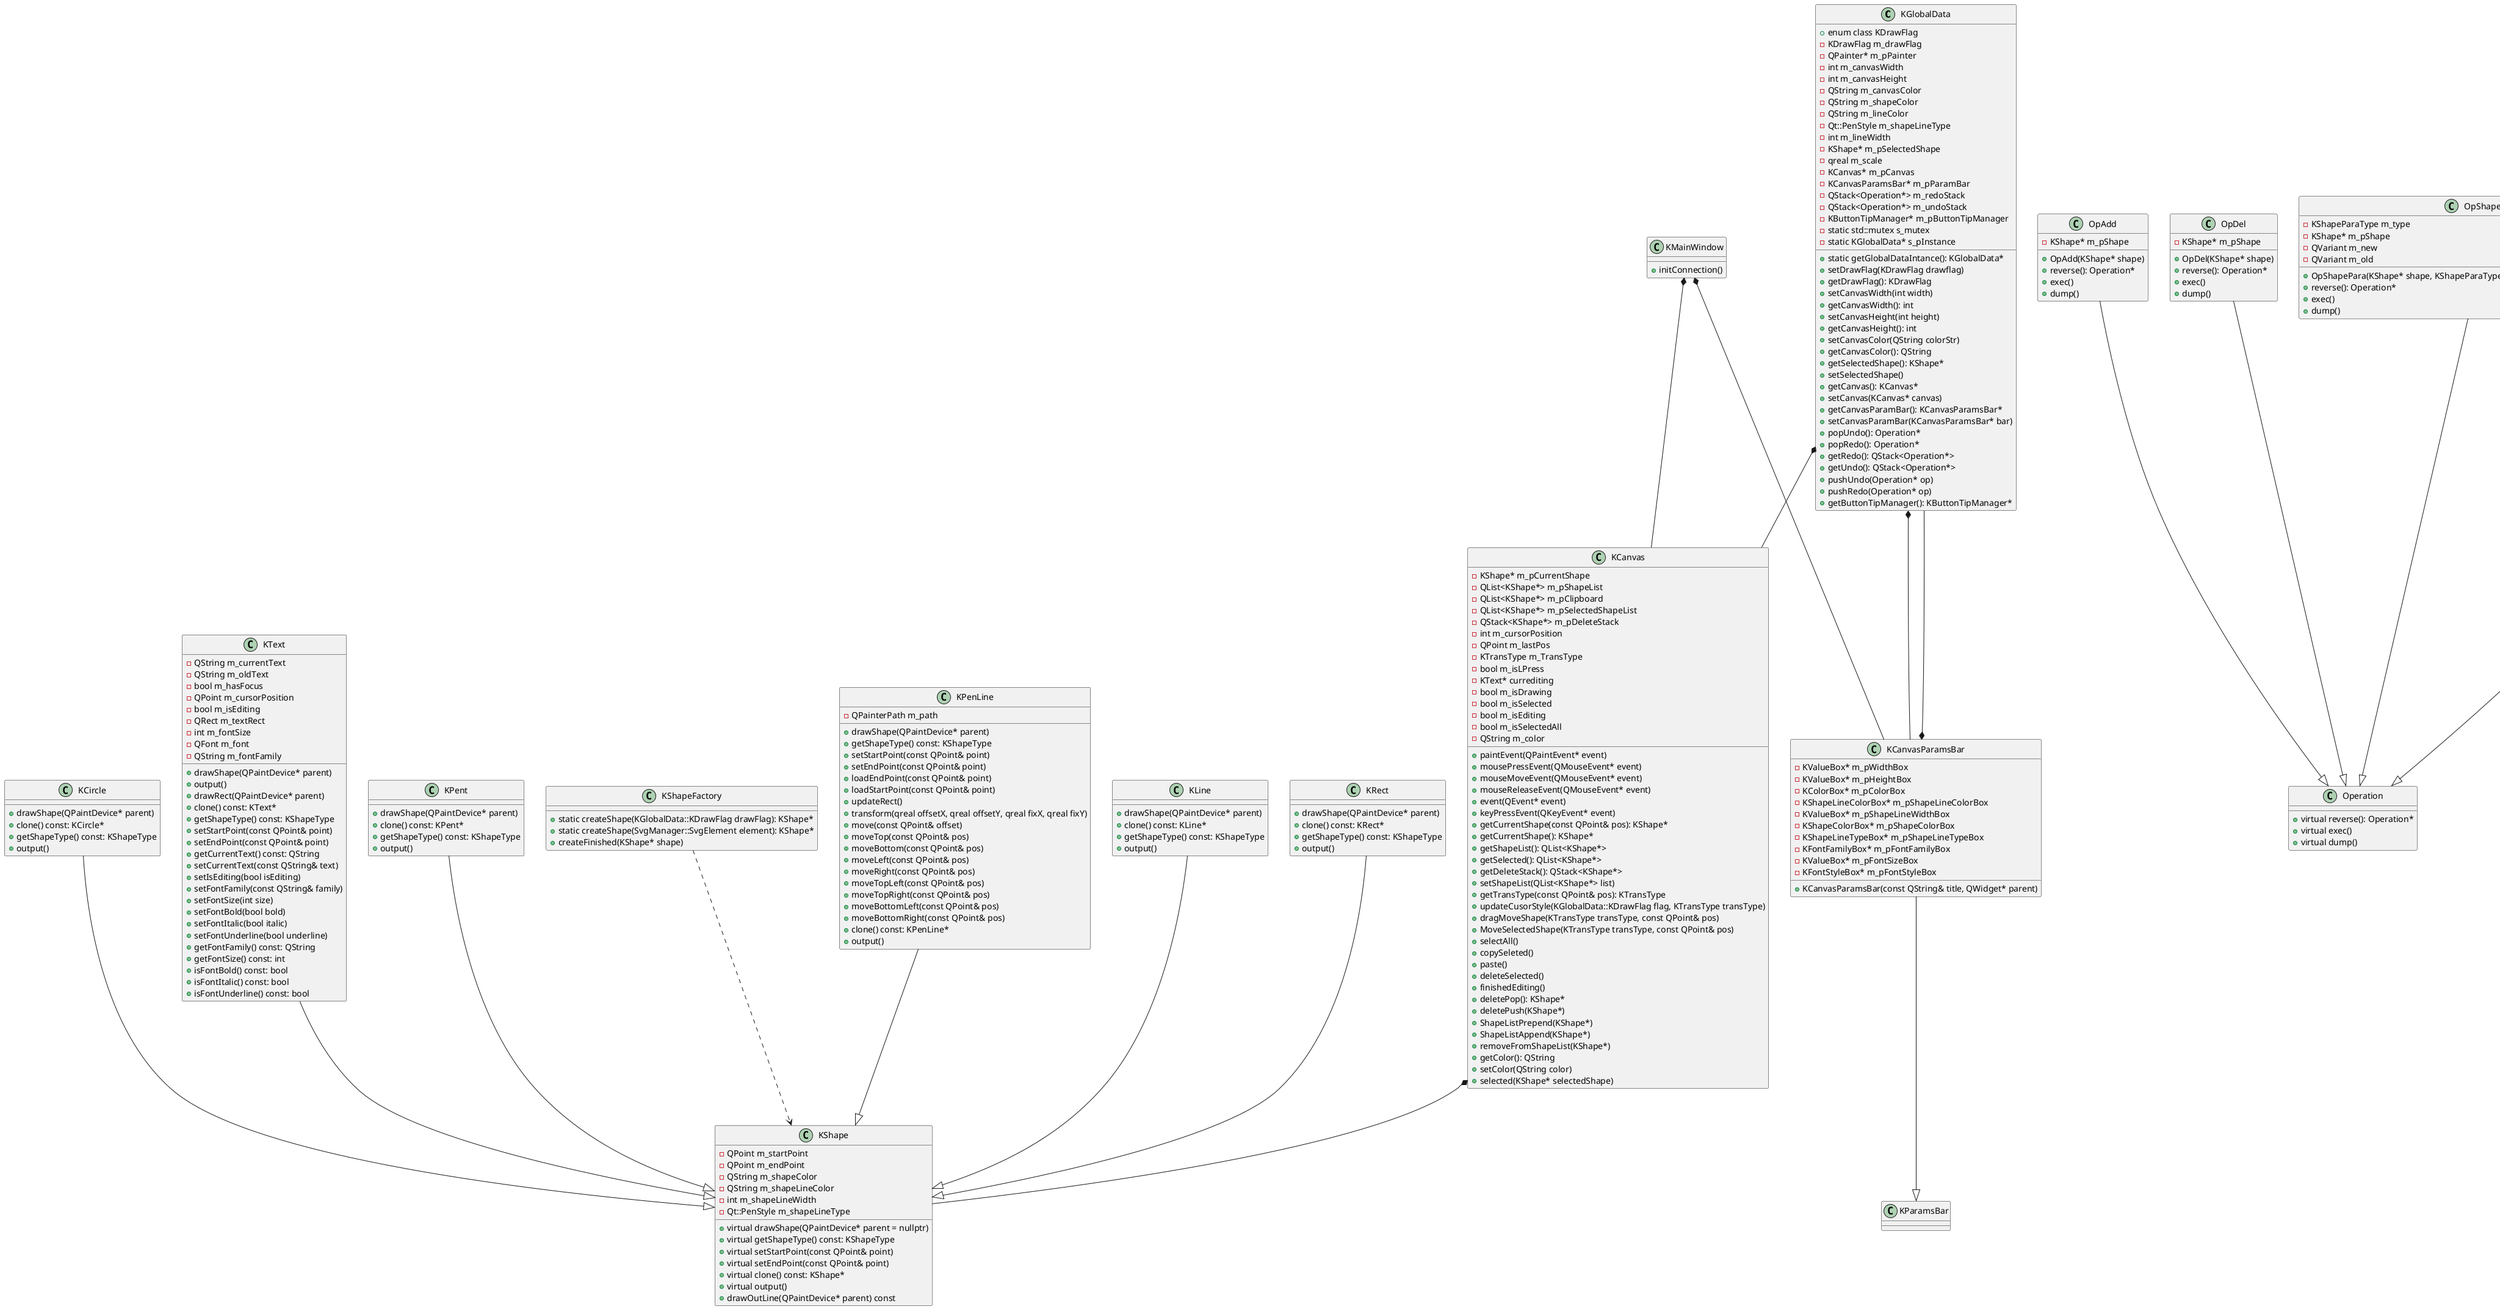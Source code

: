 @startuml

' 全局数据管理类
class KGlobalData {
    +enum class KDrawFlag
    +static getGlobalDataIntance(): KGlobalData*
    +setDrawFlag(KDrawFlag drawflag)
    +getDrawFlag(): KDrawFlag
    +setCanvasWidth(int width)
    +getCanvasWidth(): int
    +setCanvasHeight(int height)
    +getCanvasHeight(): int
    +setCanvasColor(QString colorStr)
    +getCanvasColor(): QString
    +getSelectedShape(): KShape*
    +setSelectedShape()
    +getCanvas(): KCanvas*
    +setCanvas(KCanvas* canvas)
    +getCanvasParamBar(): KCanvasParamsBar*
    +setCanvasParamBar(KCanvasParamsBar* bar)
    +popUndo(): Operation*
    +popRedo(): Operation*
    +getRedo(): QStack<Operation*>
    +getUndo(): QStack<Operation*>
    +pushUndo(Operation* op)
    +pushRedo(Operation* op)
    +getButtonTipManager(): KButtonTipManager*
    -KDrawFlag m_drawFlag
    -QPainter* m_pPainter
    -int m_canvasWidth
    -int m_canvasHeight
    -QString m_canvasColor
    -QString m_shapeColor
    -QString m_lineColor
    -Qt::PenStyle m_shapeLineType
    -int m_lineWidth
    -KShape* m_pSelectedShape
    -qreal m_scale
    -KCanvas* m_pCanvas
    -KCanvasParamsBar* m_pParamBar
    -QStack<Operation*> m_redoStack
    -QStack<Operation*> m_undoStack
    -KButtonTipManager* m_pButtonTipManager
    -static std::mutex s_mutex
    -static KGlobalData* s_pInstance
}

' 图形基类
class KShape {
    +virtual drawShape(QPaintDevice* parent = nullptr)
    +virtual getShapeType() const: KShapeType
    +virtual setStartPoint(const QPoint& point)
    +virtual setEndPoint(const QPoint& point)
    +virtual clone() const: KShape*
    +virtual output()
    +drawOutLine(QPaintDevice* parent) const
    -QPoint m_startPoint
    -QPoint m_endPoint
    -QString m_shapeColor
    -QString m_shapeLineColor
    -int m_shapeLineWidth
    -Qt::PenStyle m_shapeLineType
}

' 画笔自由绘制类
class KPenLine {
    +drawShape(QPaintDevice* parent)
    +getShapeType() const: KShapeType
    +setStartPoint(const QPoint& point)
    +setEndPoint(const QPoint& point)
    +loadEndPoint(const QPoint& point)
    +loadStartPoint(const QPoint& point)
    +updateRect()
    +transform(qreal offsetX, qreal offsetY, qreal fixX, qreal fixY)
    +move(const QPoint& offset)
    +moveTop(const QPoint& pos)
    +moveBottom(const QPoint& pos)
    +moveLeft(const QPoint& pos)
    +moveRight(const QPoint& pos)
    +moveTopLeft(const QPoint& pos)
    +moveTopRight(const QPoint& pos)
    +moveBottomLeft(const QPoint& pos)
    +moveBottomRight(const QPoint& pos)
    +clone() const: KPenLine*
    +output()
    -QPainterPath m_path
}

' 直线类
class KLine {
    +drawShape(QPaintDevice* parent)
    +clone() const: KLine*
    +getShapeType() const: KShapeType
    +output()
}

' 矩形类
class KRect {
    +drawShape(QPaintDevice* parent)
    +clone() const: KRect*
    +getShapeType() const: KShapeType
    +output()
}

' 圆形类
class KCircle {
    +drawShape(QPaintDevice* parent)
    +clone() const: KCircle*
    +getShapeType() const: KShapeType
    +output()
}

' 文本类
class KText {
    +drawShape(QPaintDevice* parent)
    +output()
    +drawRect(QPaintDevice* parent)
    +clone() const: KText*
    +getShapeType() const: KShapeType
    +setStartPoint(const QPoint& point)
    +setEndPoint(const QPoint& point)
    +getCurrentText() const: QString
    +setCurrentText(const QString& text)
    +setIsEditing(bool isEditing)
    +setFontFamily(const QString& family)
    +setFontSize(int size)
    +setFontBold(bool bold)
    +setFontItalic(bool italic)
    +setFontUnderline(bool underline)
    +getFontFamily() const: QString
    +getFontSize() const: int
    +isFontBold() const: bool
    +isFontItalic() const: bool
    +isFontUnderline() const: bool
    -QString m_currentText
    -QString m_oldText
    -bool m_hasFocus
    -QPoint m_cursorPosition
    -bool m_isEditing
    -QRect m_textRect
    -int m_fontSize
    -QFont m_font
    -QString m_fontFamily
}

' 五边形类
class KPent {
    +drawShape(QPaintDevice* parent)
    +clone() const: KPent*
    +getShapeType() const: KShapeType
    +output()
}

' 图形工厂类
class KShapeFactory {
    +static createShape(KGlobalData::KDrawFlag drawFlag): KShape*
    +static createShape(SvgManager::SvgElement element): KShape*
    +createFinished(KShape* shape)
}

' 操作基类
class Operation {
    +virtual reverse(): Operation*
    +virtual exec()
    +virtual dump()
}

' 添加图形操作类
class OpAdd {
    +OpAdd(KShape* shape)
    +reverse(): Operation*
    +exec()
    +dump()
    -KShape* m_pShape
}

' 删除图形操作类
class OpDel {
    +OpDel(KShape* shape)
    +reverse(): Operation*
    +exec()
    +dump()
    -KShape* m_pShape
}

' 图形参数操作类
class OpShapePara {
    +OpShapePara(KShape* shape, KShapeParaType type, QVariant oldval, QVariant newval)
    +reverse(): Operation*
    +exec()
    +dump()
    -KShapeParaType m_type
    -KShape* m_pShape
    -QVariant m_new
    -QVariant m_old
}

' 画布参数操作类
class OpCanvasPara {
    +OpCanvasPara(KCanvasParaType type, QVariant oldval, QVariant newval)
    +reverse(): Operation*
    +exec()
    +dump()
    -KCanvasParaType m_type
    -KShape* m_pShape
    -QVariant m_new
    -QVariant m_old
}

' 画布类
class KCanvas {
    +paintEvent(QPaintEvent* event)
    +mousePressEvent(QMouseEvent* event)
    +mouseMoveEvent(QMouseEvent* event)
    +mouseReleaseEvent(QMouseEvent* event)
    +event(QEvent* event)
    +keyPressEvent(QKeyEvent* event)
    +getCurrentShape(const QPoint& pos): KShape*
    +getCurrentShape(): KShape*
    +getShapeList(): QList<KShape*>
    +getSelected(): QList<KShape*>
    +getDeleteStack(): QStack<KShape*>
    +setShapeList(QList<KShape*> list)
    +getTransType(const QPoint& pos): KTransType
    +updateCusorStyle(KGlobalData::KDrawFlag flag, KTransType transType)
    +dragMoveShape(KTransType transType, const QPoint& pos)
    +MoveSelectedShape(KTransType transType, const QPoint& pos)
    +selectAll()
    +copySeleted()
    +paste()
    +deleteSelected()
    +finishedEditing()
    +deletePop(): KShape*
    +deletePush(KShape*)
    +ShapeListPrepend(KShape*)
    +ShapeListAppend(KShape*)
    +removeFromShapeList(KShape*)
    +getColor(): QString
    +setColor(QString color)
    +selected(KShape* selectedShape)
    -KShape* m_pCurrentShape
    -QList<KShape*> m_pShapeList
    -QList<KShape*> m_pClipboard
    -QList<KShape*> m_pSelectedShapeList
    -QStack<KShape*> m_pDeleteStack
    -int m_cursorPosition
    -QPoint m_lastPos
    -KTransType m_TransType
    -bool m_isLPress
    -KText* currediting
    -bool m_isDrawing
    -bool m_isSelected
    -bool m_isEditing
    -bool m_isSelectedAll
    -QString m_color
}

' 画布参数栏类
class KCanvasParamsBar {
    +KCanvasParamsBar(const QString& title, QWidget* parent)
    -KValueBox* m_pWidthBox
    -KValueBox* m_pHeightBox
    -KColorBox* m_pColorBox
    -KShapeLineColorBox* m_pShapeLineColorBox
    -KValueBox* m_pShapeLineWidthBox
    -KShapeColorBox* m_pShapeColorBox
    -KShapeLineTypeBox* m_pShapeLineTypeBox
    -KFontFamilyBox* m_pFontFamilyBox
    -KValueBox* m_pFontSizeBox
    -KFontStyleBox* m_pFontStyleBox
}

' 通用参数框类
class KParamBox {
    +KParamBox(const QString& title, QWidget* parent)
    +enterEvent(QEvent* event)
    +leaveEvent(QEvent* event)
    +onHandleSlected()
    -QVBoxLayout* m_pVLayout
    -QString m_title
    -QLabel* m_pTitleLabel
}

' 颜色选择框类
class KColorBox {
    +KColorBox(const QString& title, const QString& rgbColorStr, QWidget* parent)
    +showPickColorDlg()
    -QPushButton* m_pColorBtn
}

' 下拉框类
class KComboBox {
    +KComboBox(const QString& title, QWidget* parent)
    +setItem(int index)
    +pickedItem()
    +onComboBoxIndexChanged(int index)
    -QComboBox* m_pComboBox
}

' 图形轮廓线类型选择框类
class KShapeLineTypeBox {
    +KShapeLineTypeBox(const QString& title, QWidget* parent)
    +setItem(int index)
}

' 字体族选择框类
class KFontFamilyBox {
    +KFontFamilyBox(const QString& title, QWidget* parent)
    +getCurrentFontFamily() const: QString
    +setCurrentFontFamily(const QString& family)
    +setItem(int index)
    +initFontFamilies()
}

' 工具栏类
class KToolBar {
    +KToolBar(QWidget* parent = nullptr)
    -setupUI()
    -setupButtons()
    -QVBoxLayout* m_pVLayout
    -QButtonGroup* m_pBtnGroup
    -std::array<KToolButton*, 9> m_buttons
    -KButtonTipManager* m_pButtonTipManager
}

' 主窗口类
class KMainWindow {
    +initConnection()
}

' 关系
KPenLine --|> KShape
KLine --|> KShape
KRect --|> KShape
KCircle --|> KShape
KText --|> KShape
KPent --|> KShape

OpAdd --|> Operation
OpDel --|> Operation
OpShapePara --|> Operation
OpCanvasPara --|> Operation

KCanvasParamsBar --|> KParamsBar
KColorBox --|> KParamBox
KComboBox --|> KParamBox
KShapeLineTypeBox --|> KComboBox
KFontFamilyBox --|> KComboBox

KGlobalData *-- KCanvas
KGlobalData *-- KCanvasParamsBar
KCanvas *-- KShape
KCanvasParamsBar *-- KGlobalData
KShapeFactory ..> KShape
KMainWindow *-- KCanvasParamsBar
KMainWindow *-- KCanvas

@enduml